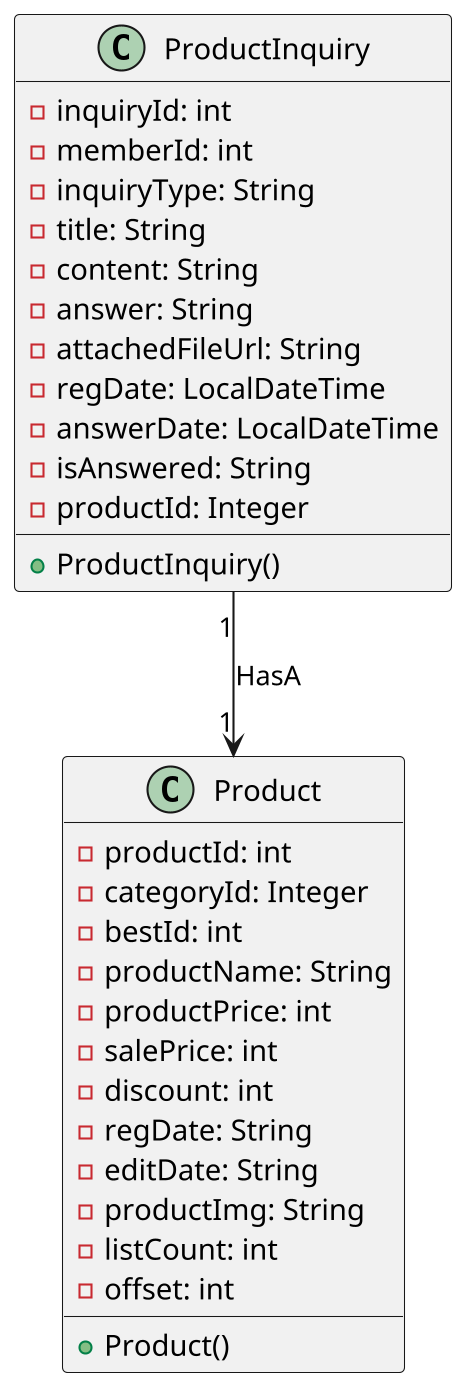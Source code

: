@startuml
skinparam dpi 200

class Product {
  - productId: int
  - categoryId: Integer
  - bestId: int
  - productName: String
  - productPrice: int
  - salePrice: int
  - discount: int
  - regDate: String
  - editDate: String
  - productImg: String
  - listCount: int
  - offset: int

  + Product()
}

class ProductInquiry {
  - inquiryId: int
  - memberId: int
  - inquiryType: String
  - title: String
  - content: String
  - answer: String
  - attachedFileUrl: String
  - regDate: LocalDateTime
  - answerDate: LocalDateTime
  - isAnswered: String
  - productId: Integer

  + ProductInquiry()
}

ProductInquiry "1" --> "1" Product : HasA

@enduml
